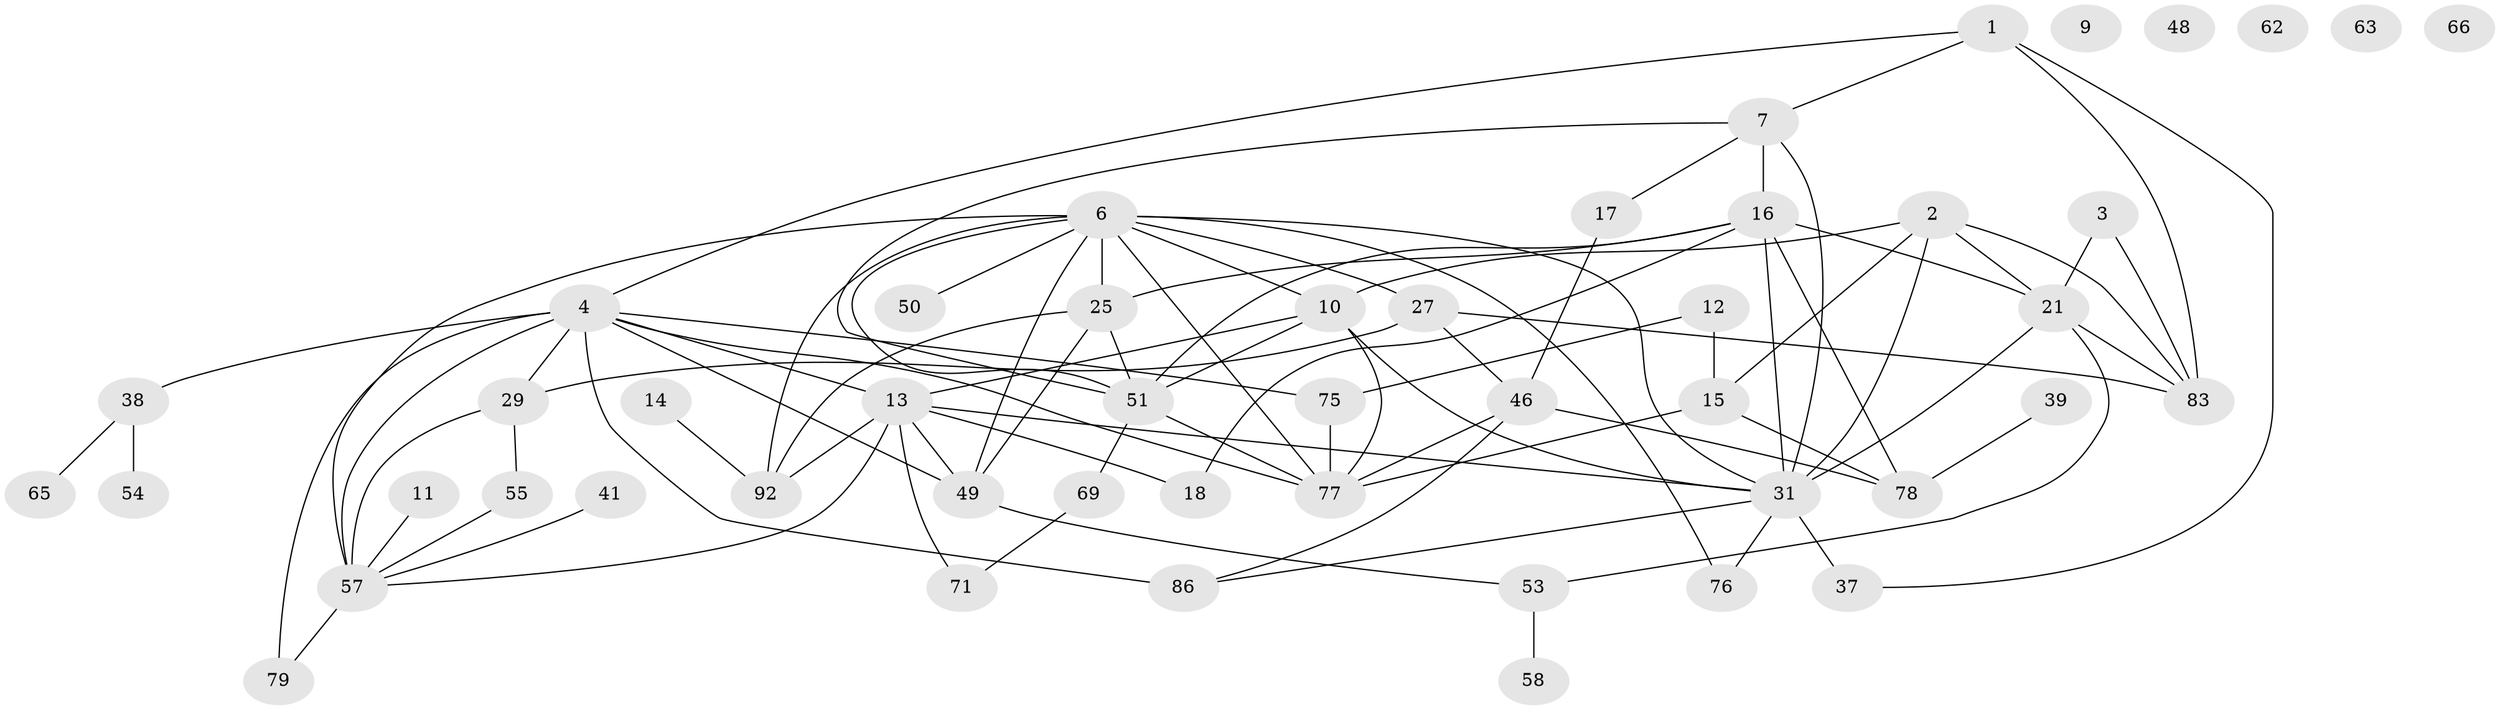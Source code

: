 // original degree distribution, {1: 0.12121212121212122, 4: 0.23232323232323232, 3: 0.2222222222222222, 5: 0.09090909090909091, 6: 0.04040404040404041, 2: 0.23232323232323232, 0: 0.050505050505050504, 7: 0.010101010101010102}
// Generated by graph-tools (version 1.1) at 2025/13/03/09/25 04:13:03]
// undirected, 49 vertices, 87 edges
graph export_dot {
graph [start="1"]
  node [color=gray90,style=filled];
  1 [super="+24"];
  2 [super="+84+22+40"];
  3 [super="+59+8"];
  4 [super="+19+5"];
  6 [super="+61+23+70"];
  7 [super="+20"];
  9;
  10 [super="+43"];
  11 [super="+82"];
  12 [super="+68+34"];
  13 [super="+91"];
  14;
  15 [super="+33"];
  16 [super="+60+45"];
  17;
  18 [super="+93"];
  21 [super="+26"];
  25 [super="+44"];
  27 [super="+35+67"];
  29 [super="+30+47"];
  31 [super="+32"];
  37;
  38;
  39;
  41;
  46 [super="+52"];
  48;
  49 [super="+56"];
  50;
  51 [super="+81"];
  53;
  54;
  55;
  57 [super="+80+87"];
  58;
  62;
  63;
  65;
  66;
  69;
  71;
  75 [super="+95"];
  76;
  77 [super="+88"];
  78;
  79;
  83;
  86;
  92;
  1 -- 83;
  1 -- 37;
  1 -- 4;
  1 -- 7;
  2 -- 15;
  2 -- 31;
  2 -- 10;
  2 -- 83;
  2 -- 21;
  3 -- 83;
  3 -- 21;
  4 -- 38;
  4 -- 49;
  4 -- 86 [weight=2];
  4 -- 29 [weight=2];
  4 -- 75;
  4 -- 13;
  4 -- 79;
  4 -- 57;
  4 -- 77;
  6 -- 25;
  6 -- 76;
  6 -- 92;
  6 -- 50;
  6 -- 77 [weight=2];
  6 -- 57 [weight=2];
  6 -- 49;
  6 -- 27;
  6 -- 10;
  6 -- 51;
  6 -- 31;
  7 -- 51;
  7 -- 16 [weight=2];
  7 -- 17;
  7 -- 31;
  10 -- 13;
  10 -- 51;
  10 -- 77;
  10 -- 31;
  11 -- 57;
  12 -- 75;
  12 -- 15;
  13 -- 92;
  13 -- 49 [weight=2];
  13 -- 71;
  13 -- 57;
  13 -- 18;
  13 -- 31;
  14 -- 92;
  15 -- 78;
  15 -- 77;
  16 -- 51;
  16 -- 18;
  16 -- 21;
  16 -- 25;
  16 -- 78;
  16 -- 31 [weight=2];
  17 -- 46;
  21 -- 53;
  21 -- 83;
  21 -- 31;
  25 -- 92;
  25 -- 49;
  25 -- 51;
  27 -- 83;
  27 -- 29;
  27 -- 46;
  29 -- 57;
  29 -- 55;
  31 -- 37;
  31 -- 76;
  31 -- 86;
  38 -- 54;
  38 -- 65;
  39 -- 78;
  41 -- 57;
  46 -- 86;
  46 -- 78;
  46 -- 77;
  49 -- 53;
  51 -- 69;
  51 -- 77;
  53 -- 58;
  55 -- 57;
  57 -- 79;
  69 -- 71;
  75 -- 77 [weight=2];
}
